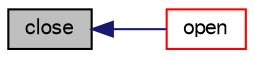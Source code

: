digraph "close"
{
  bgcolor="transparent";
  edge [fontname="FreeSans",fontsize="10",labelfontname="FreeSans",labelfontsize="10"];
  node [fontname="FreeSans",fontsize="10",shape=record];
  rankdir="LR";
  Node28 [label="close",height=0.2,width=0.4,color="black", fillcolor="grey75", style="filled", fontcolor="black"];
  Node28 -> Node29 [dir="back",color="midnightblue",fontsize="10",style="solid",fontname="FreeSans"];
  Node29 [label="open",height=0.2,width=0.4,color="red",URL="$a26066.html#a00b80852f2382ac0cd2778bfd7b0f16c",tooltip="Open the named library, optionally with warnings if problems occur. "];
}
